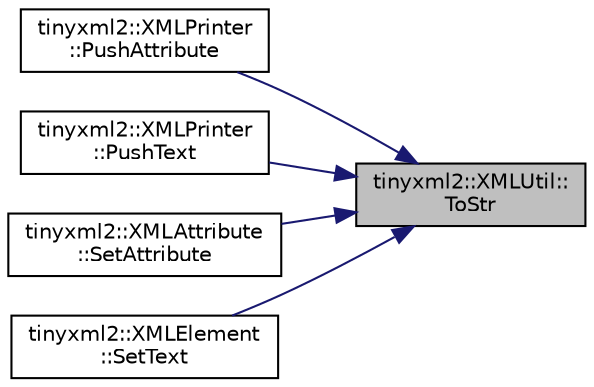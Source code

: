 digraph "tinyxml2::XMLUtil::ToStr"
{
 // LATEX_PDF_SIZE
  edge [fontname="Helvetica",fontsize="10",labelfontname="Helvetica",labelfontsize="10"];
  node [fontname="Helvetica",fontsize="10",shape=record];
  rankdir="RL";
  Node1 [label="tinyxml2::XMLUtil::\lToStr",height=0.2,width=0.4,color="black", fillcolor="grey75", style="filled", fontcolor="black",tooltip=" "];
  Node1 -> Node2 [dir="back",color="midnightblue",fontsize="10",style="solid"];
  Node2 [label="tinyxml2::XMLPrinter\l::PushAttribute",height=0.2,width=0.4,color="black", fillcolor="white", style="filled",URL="$classtinyxml2_1_1XMLPrinter.html#a69120c82088597372d28d0a98f2ee7a1",tooltip=" "];
  Node1 -> Node3 [dir="back",color="midnightblue",fontsize="10",style="solid"];
  Node3 [label="tinyxml2::XMLPrinter\l::PushText",height=0.2,width=0.4,color="black", fillcolor="white", style="filled",URL="$classtinyxml2_1_1XMLPrinter.html#a96b0a0bfe105154a0a6c37d725258f0a",tooltip="Add a text node from a signed 64bit integer."];
  Node1 -> Node4 [dir="back",color="midnightblue",fontsize="10",style="solid"];
  Node4 [label="tinyxml2::XMLAttribute\l::SetAttribute",height=0.2,width=0.4,color="black", fillcolor="white", style="filled",URL="$classtinyxml2_1_1XMLAttribute.html#ad86d7d7058d76761c3a80662566a57e5",tooltip="Set the attribute to value."];
  Node1 -> Node5 [dir="back",color="midnightblue",fontsize="10",style="solid"];
  Node5 [label="tinyxml2::XMLElement\l::SetText",height=0.2,width=0.4,color="black", fillcolor="white", style="filled",URL="$classtinyxml2_1_1XMLElement.html#aeae8917b5ea6060b3c08d4e3d8d632d7",tooltip="Convenience method for setting text inside an element. See SetText() for important limitations."];
}

